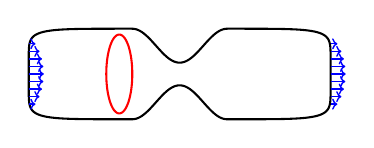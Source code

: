 \begin{tikzpicture}[scale=0.5]

\begin{axis}[
  xmin = -11,
  xmax = 11,
  ymin = -3.2,
  ymax = 3.2,
  scale only axis,
  axis equal image,
  hide axis,
  ]

\addplot [mark=none,black,line width=1.5] table{
1.0e+01 0.0e+00
1.0e+01 3.682e-02
1.0e+01 7.365e-02
1.0e+01 1.105e-01
1.0e+01 1.474e-01
1.0e+01 1.843e-01
1.0e+01 2.213e-01
1.0e+01 2.583e-01
1.0e+01 2.955e-01
1.0e+01 3.327e-01
1.0e+01 3.7e-01
1.0e+01 4.074e-01
1.0e+01 4.45e-01
1.0e+01 4.827e-01
1.0e+01 5.205e-01
1.0e+01 5.586e-01
1.0e+01 5.967e-01
1.0e+01 6.351e-01
1.0e+01 6.737e-01
1.0e+01 7.125e-01
1.0e+01 7.515e-01
1.0e+01 7.907e-01
1.0e+01 8.302e-01
10.0e+00 8.7e-01
10.0e+00 9.1e-01
10.0e+00 9.504e-01
10.0e+00 9.911e-01
10.0e+00 1.032e+00
10.0e+00 1.073e+00
9.999e+00 1.115e+00
9.999e+00 1.157e+00
9.999e+00 1.2e+00
9.999e+00 1.242e+00
9.999e+00 1.286e+00
9.998e+00 1.33e+00
9.998e+00 1.374e+00
9.997e+00 1.419e+00
9.996e+00 1.464e+00
9.995e+00 1.509e+00
9.993e+00 1.556e+00
9.992e+00 1.602e+00
9.989e+00 1.649e+00
9.987e+00 1.697e+00
9.983e+00 1.746e+00
9.979e+00 1.794e+00
9.974e+00 1.844e+00
9.968e+00 1.894e+00
9.961e+00 1.944e+00
9.951e+00 1.995e+00
9.94e+00 2.046e+00
9.927e+00 2.097e+00
9.911e+00 2.149e+00
9.891e+00 2.201e+00
9.868e+00 2.252e+00
9.84e+00 2.304e+00
9.807e+00 2.355e+00
9.769e+00 2.405e+00
9.724e+00 2.454e+00
9.671e+00 2.503e+00
9.611e+00 2.55e+00
9.542e+00 2.594e+00
9.463e+00 2.637e+00
9.376e+00 2.678e+00
9.278e+00 2.716e+00
9.17e+00 2.751e+00
9.053e+00 2.783e+00
8.926e+00 2.813e+00
8.791e+00 2.839e+00
8.648e+00 2.862e+00
8.498e+00 2.883e+00
8.342e+00 2.901e+00
8.182e+00 2.917e+00
8.017e+00 2.931e+00
7.849e+00 2.942e+00
7.679e+00 2.952e+00
7.508e+00 2.96e+00
7.336e+00 2.967e+00
7.163e+00 2.973e+00
6.991e+00 2.978e+00
6.82e+00 2.982e+00
6.649e+00 2.985e+00
6.48e+00 2.988e+00
6.312e+00 2.99e+00
6.146e+00 2.992e+00
5.981e+00 2.994e+00
5.819e+00 2.995e+00
5.657e+00 2.996e+00
5.498e+00 2.997e+00
5.341e+00 2.998e+00
5.185e+00 2.998e+00
5.031e+00 2.998e+00
4.879e+00 2.999e+00
4.728e+00 2.999e+00
4.579e+00 2.999e+00
4.432e+00 2.999e+00
4.286e+00 3.0e+00
4.142e+00 3.0e+00
3.999e+00 3.0e+00
3.857e+00 3.0e+00
3.717e+00 3.0e+00
3.578e+00 3.0e+00
3.44e+00 3.0e+00
3.304e+00 3.0e+00
3.168e+00 3.0e+00
3.033e+00 2.993e+00
2.9e+00 2.967e+00
2.767e+00 2.922e+00
2.636e+00 2.859e+00
2.505e+00 2.78e+00
2.375e+00 2.685e+00
2.246e+00 2.578e+00
2.117e+00 2.459e+00
1.989e+00 2.332e+00
1.862e+00 2.198e+00
1.735e+00 2.059e+00
1.609e+00 1.918e+00
1.483e+00 1.777e+00
1.358e+00 1.638e+00
1.233e+00 1.503e+00
1.109e+00 1.374e+00
9.849e-01 1.253e+00
8.611e-01 1.142e+00
7.376e-01 1.042e+00
6.144e-01 9.557e-01
4.913e-01 8.831e-01
3.683e-01 8.255e-01
2.455e-01 7.837e-01
1.227e-01 7.585e-01
6.123e-16 7.5e-01
-1.227e-01 7.585e-01
-2.455e-01 7.837e-01
-3.683e-01 8.255e-01
-4.913e-01 8.831e-01
-6.144e-01 9.557e-01
-7.376e-01 1.042e+00
-8.611e-01 1.142e+00
-9.849e-01 1.253e+00
-1.109e+00 1.374e+00
-1.233e+00 1.503e+00
-1.358e+00 1.638e+00
-1.483e+00 1.777e+00
-1.609e+00 1.918e+00
-1.735e+00 2.059e+00
-1.862e+00 2.198e+00
-1.989e+00 2.332e+00
-2.117e+00 2.459e+00
-2.246e+00 2.578e+00
-2.375e+00 2.685e+00
-2.505e+00 2.78e+00
-2.636e+00 2.859e+00
-2.767e+00 2.922e+00
-2.9e+00 2.967e+00
-3.033e+00 2.993e+00
-3.168e+00 3.0e+00
-3.304e+00 3.0e+00
-3.44e+00 3.0e+00
-3.578e+00 3.0e+00
-3.717e+00 3.0e+00
-3.857e+00 3.0e+00
-3.999e+00 3.0e+00
-4.142e+00 3.0e+00
-4.286e+00 3.0e+00
-4.432e+00 2.999e+00
-4.579e+00 2.999e+00
-4.728e+00 2.999e+00
-4.879e+00 2.999e+00
-5.031e+00 2.998e+00
-5.185e+00 2.998e+00
-5.341e+00 2.998e+00
-5.498e+00 2.997e+00
-5.657e+00 2.996e+00
-5.819e+00 2.995e+00
-5.981e+00 2.994e+00
-6.146e+00 2.992e+00
-6.312e+00 2.99e+00
-6.48e+00 2.988e+00
-6.649e+00 2.985e+00
-6.82e+00 2.982e+00
-6.991e+00 2.978e+00
-7.163e+00 2.973e+00
-7.336e+00 2.967e+00
-7.508e+00 2.96e+00
-7.679e+00 2.952e+00
-7.849e+00 2.942e+00
-8.017e+00 2.931e+00
-8.182e+00 2.917e+00
-8.342e+00 2.901e+00
-8.498e+00 2.883e+00
-8.648e+00 2.862e+00
-8.791e+00 2.839e+00
-8.926e+00 2.813e+00
-9.053e+00 2.783e+00
-9.17e+00 2.751e+00
-9.278e+00 2.716e+00
-9.376e+00 2.678e+00
-9.463e+00 2.637e+00
-9.542e+00 2.594e+00
-9.611e+00 2.55e+00
-9.671e+00 2.503e+00
-9.724e+00 2.454e+00
-9.769e+00 2.405e+00
-9.807e+00 2.355e+00
-9.84e+00 2.304e+00
-9.868e+00 2.252e+00
-9.891e+00 2.201e+00
-9.911e+00 2.149e+00
-9.927e+00 2.097e+00
-9.94e+00 2.046e+00
-9.951e+00 1.995e+00
-9.961e+00 1.944e+00
-9.968e+00 1.894e+00
-9.974e+00 1.844e+00
-9.979e+00 1.794e+00
-9.983e+00 1.746e+00
-9.987e+00 1.697e+00
-9.989e+00 1.649e+00
-9.992e+00 1.602e+00
-9.993e+00 1.556e+00
-9.995e+00 1.509e+00
-9.996e+00 1.464e+00
-9.997e+00 1.419e+00
-9.998e+00 1.374e+00
-9.998e+00 1.33e+00
-9.999e+00 1.286e+00
-9.999e+00 1.242e+00
-9.999e+00 1.2e+00
-9.999e+00 1.157e+00
-9.999e+00 1.115e+00
-10.0e+00 1.073e+00
-10.0e+00 1.032e+00
-10.0e+00 9.911e-01
-10.0e+00 9.504e-01
-10.0e+00 9.1e-01
-10.0e+00 8.7e-01
-1.0e+01 8.302e-01
-1.0e+01 7.907e-01
-1.0e+01 7.515e-01
-1.0e+01 7.125e-01
-1.0e+01 6.737e-01
-1.0e+01 6.351e-01
-1.0e+01 5.967e-01
-1.0e+01 5.586e-01
-1.0e+01 5.205e-01
-1.0e+01 4.827e-01
-1.0e+01 4.45e-01
-1.0e+01 4.074e-01
-1.0e+01 3.7e-01
-1.0e+01 3.327e-01
-1.0e+01 2.955e-01
-1.0e+01 2.583e-01
-1.0e+01 2.213e-01
-1.0e+01 1.843e-01
-1.0e+01 1.474e-01
-1.0e+01 1.105e-01
-1.0e+01 7.365e-02
-1.0e+01 3.682e-02
-1.0e+01 3.674e-16
-1.0e+01 -3.682e-02
-1.0e+01 -7.365e-02
-1.0e+01 -1.105e-01
-1.0e+01 -1.474e-01
-1.0e+01 -1.843e-01
-1.0e+01 -2.213e-01
-1.0e+01 -2.583e-01
-1.0e+01 -2.955e-01
-1.0e+01 -3.327e-01
-1.0e+01 -3.7e-01
-1.0e+01 -4.074e-01
-1.0e+01 -4.45e-01
-1.0e+01 -4.827e-01
-1.0e+01 -5.205e-01
-1.0e+01 -5.586e-01
-1.0e+01 -5.967e-01
-1.0e+01 -6.351e-01
-1.0e+01 -6.737e-01
-1.0e+01 -7.125e-01
-1.0e+01 -7.515e-01
-1.0e+01 -7.907e-01
-1.0e+01 -8.302e-01
-10.0e+00 -8.7e-01
-10.0e+00 -9.1e-01
-10.0e+00 -9.504e-01
-10.0e+00 -9.911e-01
-10.0e+00 -1.032e+00
-10.0e+00 -1.073e+00
-9.999e+00 -1.115e+00
-9.999e+00 -1.157e+00
-9.999e+00 -1.2e+00
-9.999e+00 -1.242e+00
-9.999e+00 -1.286e+00
-9.998e+00 -1.33e+00
-9.998e+00 -1.374e+00
-9.997e+00 -1.419e+00
-9.996e+00 -1.464e+00
-9.995e+00 -1.509e+00
-9.993e+00 -1.556e+00
-9.992e+00 -1.602e+00
-9.989e+00 -1.649e+00
-9.987e+00 -1.697e+00
-9.983e+00 -1.746e+00
-9.979e+00 -1.794e+00
-9.974e+00 -1.844e+00
-9.968e+00 -1.894e+00
-9.961e+00 -1.944e+00
-9.951e+00 -1.995e+00
-9.94e+00 -2.046e+00
-9.927e+00 -2.097e+00
-9.911e+00 -2.149e+00
-9.891e+00 -2.201e+00
-9.868e+00 -2.252e+00
-9.84e+00 -2.304e+00
-9.807e+00 -2.355e+00
-9.769e+00 -2.405e+00
-9.724e+00 -2.454e+00
-9.671e+00 -2.503e+00
-9.611e+00 -2.55e+00
-9.542e+00 -2.594e+00
-9.463e+00 -2.637e+00
-9.376e+00 -2.678e+00
-9.278e+00 -2.716e+00
-9.17e+00 -2.751e+00
-9.053e+00 -2.783e+00
-8.926e+00 -2.813e+00
-8.791e+00 -2.839e+00
-8.648e+00 -2.862e+00
-8.498e+00 -2.883e+00
-8.342e+00 -2.901e+00
-8.182e+00 -2.917e+00
-8.017e+00 -2.931e+00
-7.849e+00 -2.942e+00
-7.679e+00 -2.952e+00
-7.508e+00 -2.96e+00
-7.336e+00 -2.967e+00
-7.163e+00 -2.973e+00
-6.991e+00 -2.978e+00
-6.82e+00 -2.982e+00
-6.649e+00 -2.985e+00
-6.48e+00 -2.988e+00
-6.312e+00 -2.99e+00
-6.146e+00 -2.992e+00
-5.981e+00 -2.994e+00
-5.819e+00 -2.995e+00
-5.657e+00 -2.996e+00
-5.498e+00 -2.997e+00
-5.341e+00 -2.998e+00
-5.185e+00 -2.998e+00
-5.031e+00 -2.998e+00
-4.879e+00 -2.999e+00
-4.728e+00 -2.999e+00
-4.579e+00 -2.999e+00
-4.432e+00 -2.999e+00
-4.286e+00 -3.0e+00
-4.142e+00 -3.0e+00
-3.999e+00 -3.0e+00
-3.857e+00 -3.0e+00
-3.717e+00 -3.0e+00
-3.578e+00 -3.0e+00
-3.44e+00 -3.0e+00
-3.304e+00 -3.0e+00
-3.168e+00 -3.0e+00
-3.033e+00 -2.993e+00
-2.9e+00 -2.967e+00
-2.767e+00 -2.922e+00
-2.636e+00 -2.859e+00
-2.505e+00 -2.78e+00
-2.375e+00 -2.685e+00
-2.246e+00 -2.578e+00
-2.117e+00 -2.459e+00
-1.989e+00 -2.332e+00
-1.862e+00 -2.198e+00
-1.735e+00 -2.059e+00
-1.609e+00 -1.918e+00
-1.483e+00 -1.777e+00
-1.358e+00 -1.638e+00
-1.233e+00 -1.503e+00
-1.109e+00 -1.374e+00
-9.849e-01 -1.253e+00
-8.611e-01 -1.142e+00
-7.376e-01 -1.042e+00
-6.144e-01 -9.557e-01
-4.913e-01 -8.831e-01
-3.683e-01 -8.255e-01
-2.455e-01 -7.837e-01
-1.227e-01 -7.585e-01
-1.837e-15 -7.5e-01
1.227e-01 -7.585e-01
2.455e-01 -7.837e-01
3.683e-01 -8.255e-01
4.913e-01 -8.831e-01
6.144e-01 -9.557e-01
7.376e-01 -1.042e+00
8.611e-01 -1.142e+00
9.849e-01 -1.253e+00
1.109e+00 -1.374e+00
1.233e+00 -1.503e+00
1.358e+00 -1.638e+00
1.483e+00 -1.777e+00
1.609e+00 -1.918e+00
1.735e+00 -2.059e+00
1.862e+00 -2.198e+00
1.989e+00 -2.332e+00
2.117e+00 -2.459e+00
2.246e+00 -2.578e+00
2.375e+00 -2.685e+00
2.505e+00 -2.78e+00
2.636e+00 -2.859e+00
2.767e+00 -2.922e+00
2.9e+00 -2.967e+00
3.033e+00 -2.993e+00
3.168e+00 -3.0e+00
3.304e+00 -3.0e+00
3.44e+00 -3.0e+00
3.578e+00 -3.0e+00
3.717e+00 -3.0e+00
3.857e+00 -3.0e+00
3.999e+00 -3.0e+00
4.142e+00 -3.0e+00
4.286e+00 -3.0e+00
4.432e+00 -2.999e+00
4.579e+00 -2.999e+00
4.728e+00 -2.999e+00
4.879e+00 -2.999e+00
5.031e+00 -2.998e+00
5.185e+00 -2.998e+00
5.341e+00 -2.998e+00
5.498e+00 -2.997e+00
5.657e+00 -2.996e+00
5.819e+00 -2.995e+00
5.981e+00 -2.994e+00
6.146e+00 -2.992e+00
6.312e+00 -2.99e+00
6.48e+00 -2.988e+00
6.649e+00 -2.985e+00
6.82e+00 -2.982e+00
6.991e+00 -2.978e+00
7.163e+00 -2.973e+00
7.336e+00 -2.967e+00
7.508e+00 -2.96e+00
7.679e+00 -2.952e+00
7.849e+00 -2.942e+00
8.017e+00 -2.931e+00
8.182e+00 -2.917e+00
8.342e+00 -2.901e+00
8.498e+00 -2.883e+00
8.648e+00 -2.862e+00
8.791e+00 -2.839e+00
8.926e+00 -2.813e+00
9.053e+00 -2.783e+00
9.17e+00 -2.751e+00
9.278e+00 -2.716e+00
9.376e+00 -2.678e+00
9.463e+00 -2.637e+00
9.542e+00 -2.594e+00
9.611e+00 -2.55e+00
9.671e+00 -2.503e+00
9.724e+00 -2.454e+00
9.769e+00 -2.405e+00
9.807e+00 -2.355e+00
9.84e+00 -2.304e+00
9.868e+00 -2.252e+00
9.891e+00 -2.201e+00
9.911e+00 -2.149e+00
9.927e+00 -2.097e+00
9.94e+00 -2.046e+00
9.951e+00 -1.995e+00
9.961e+00 -1.944e+00
9.968e+00 -1.894e+00
9.974e+00 -1.844e+00
9.979e+00 -1.794e+00
9.983e+00 -1.746e+00
9.987e+00 -1.697e+00
9.989e+00 -1.649e+00
9.992e+00 -1.602e+00
9.993e+00 -1.556e+00
9.995e+00 -1.509e+00
9.996e+00 -1.464e+00
9.997e+00 -1.419e+00
9.998e+00 -1.374e+00
9.998e+00 -1.33e+00
9.999e+00 -1.286e+00
9.999e+00 -1.242e+00
9.999e+00 -1.2e+00
9.999e+00 -1.157e+00
9.999e+00 -1.115e+00
10.0e+00 -1.073e+00
10.0e+00 -1.032e+00
10.0e+00 -9.911e-01
10.0e+00 -9.504e-01
10.0e+00 -9.1e-01
10.0e+00 -8.7e-01
1.0e+01 -8.302e-01
1.0e+01 -7.907e-01
1.0e+01 -7.515e-01
1.0e+01 -7.125e-01
1.0e+01 -6.737e-01
1.0e+01 -6.351e-01
1.0e+01 -5.967e-01
1.0e+01 -5.586e-01
1.0e+01 -5.205e-01
1.0e+01 -4.827e-01
1.0e+01 -4.45e-01
1.0e+01 -4.074e-01
1.0e+01 -3.7e-01
1.0e+01 -3.327e-01
1.0e+01 -2.955e-01
1.0e+01 -2.583e-01
1.0e+01 -2.213e-01
1.0e+01 -1.843e-01
1.0e+01 -1.474e-01
1.0e+01 -1.105e-01
1.0e+01 -7.365e-02
1.0e+01 -3.682e-02
1.0e+01 0.0e+00
};


\addplot [mark=none,red,line width=1.5] table{
-4.021e+00 2.611e+00
-4.042e+00 2.609e+00
-4.063e+00 2.605e+00
-4.084e+00 2.599e+00
-4.106e+00 2.592e+00
-4.126e+00 2.584e+00
-4.147e+00 2.573e+00
-4.168e+00 2.562e+00
-4.189e+00 2.548e+00
-4.209e+00 2.534e+00
-4.23e+00 2.517e+00
-4.25e+00 2.499e+00
-4.27e+00 2.48e+00
-4.29e+00 2.459e+00
-4.31e+00 2.437e+00
-4.33e+00 2.413e+00
-4.349e+00 2.388e+00
-4.368e+00 2.361e+00
-4.387e+00 2.333e+00
-4.406e+00 2.304e+00
-4.425e+00 2.273e+00
-4.443e+00 2.24e+00
-4.461e+00 2.207e+00
-4.479e+00 2.172e+00
-4.496e+00 2.135e+00
-4.513e+00 2.098e+00
-4.53e+00 2.059e+00
-4.546e+00 2.019e+00
-4.563e+00 1.978e+00
-4.579e+00 1.935e+00
-4.594e+00 1.892e+00
-4.609e+00 1.847e+00
-4.624e+00 1.801e+00
-4.638e+00 1.754e+00
-4.652e+00 1.706e+00
-4.666e+00 1.657e+00
-4.679e+00 1.607e+00
-4.692e+00 1.556e+00
-4.704e+00 1.504e+00
-4.716e+00 1.451e+00
-4.728e+00 1.397e+00
-4.739e+00 1.343e+00
-4.75e+00 1.287e+00
-4.76e+00 1.231e+00
-4.769e+00 1.174e+00
-4.779e+00 1.117e+00
-4.787e+00 1.058e+00
-4.796e+00 9.995e-01
-4.804e+00 9.4e-01
-4.811e+00 8.799e-01
-4.818e+00 8.193e-01
-4.824e+00 7.582e-01
-4.83e+00 6.966e-01
-4.836e+00 6.346e-01
-4.84e+00 5.723e-01
-4.845e+00 5.096e-01
-4.849e+00 4.465e-01
-4.852e+00 3.832e-01
-4.855e+00 3.197e-01
-4.857e+00 2.56e-01
-4.859e+00 1.921e-01
-4.86e+00 1.282e-01
-4.861e+00 6.41e-02
-4.862e+00 2.127e-16
-4.861e+00 -6.41e-02
-4.86e+00 -1.282e-01
-4.859e+00 -1.921e-01
-4.857e+00 -2.56e-01
-4.855e+00 -3.197e-01
-4.852e+00 -3.832e-01
-4.849e+00 -4.465e-01
-4.845e+00 -5.096e-01
-4.84e+00 -5.723e-01
-4.836e+00 -6.346e-01
-4.83e+00 -6.966e-01
-4.824e+00 -7.582e-01
-4.818e+00 -8.193e-01
-4.811e+00 -8.799e-01
-4.804e+00 -9.4e-01
-4.796e+00 -9.995e-01
-4.787e+00 -1.058e+00
-4.779e+00 -1.117e+00
-4.769e+00 -1.174e+00
-4.76e+00 -1.231e+00
-4.75e+00 -1.287e+00
-4.739e+00 -1.343e+00
-4.728e+00 -1.397e+00
-4.716e+00 -1.451e+00
-4.704e+00 -1.504e+00
-4.692e+00 -1.556e+00
-4.679e+00 -1.607e+00
-4.666e+00 -1.657e+00
-4.652e+00 -1.706e+00
-4.638e+00 -1.754e+00
-4.624e+00 -1.801e+00
-4.609e+00 -1.847e+00
-4.594e+00 -1.892e+00
-4.579e+00 -1.935e+00
-4.563e+00 -1.978e+00
-4.546e+00 -2.019e+00
-4.53e+00 -2.059e+00
-4.513e+00 -2.098e+00
-4.496e+00 -2.135e+00
-4.479e+00 -2.172e+00
-4.461e+00 -2.207e+00
-4.443e+00 -2.24e+00
-4.425e+00 -2.273e+00
-4.406e+00 -2.304e+00
-4.387e+00 -2.333e+00
-4.368e+00 -2.361e+00
-4.349e+00 -2.388e+00
-4.33e+00 -2.413e+00
-4.31e+00 -2.437e+00
-4.29e+00 -2.459e+00
-4.27e+00 -2.48e+00
-4.25e+00 -2.499e+00
-4.23e+00 -2.517e+00
-4.209e+00 -2.534e+00
-4.189e+00 -2.548e+00
-4.168e+00 -2.562e+00
-4.147e+00 -2.573e+00
-4.126e+00 -2.584e+00
-4.106e+00 -2.592e+00
-4.084e+00 -2.599e+00
-4.063e+00 -2.605e+00
-4.042e+00 -2.609e+00
-4.021e+00 -2.611e+00
-4.0e+00 -2.612e+00
-3.979e+00 -2.611e+00
-3.958e+00 -2.609e+00
-3.937e+00 -2.605e+00
-3.916e+00 -2.599e+00
-3.894e+00 -2.592e+00
-3.874e+00 -2.584e+00
-3.853e+00 -2.573e+00
-3.832e+00 -2.562e+00
-3.811e+00 -2.548e+00
-3.791e+00 -2.534e+00
-3.77e+00 -2.517e+00
-3.75e+00 -2.499e+00
-3.73e+00 -2.48e+00
-3.71e+00 -2.459e+00
-3.69e+00 -2.437e+00
-3.67e+00 -2.413e+00
-3.651e+00 -2.388e+00
-3.632e+00 -2.361e+00
-3.613e+00 -2.333e+00
-3.594e+00 -2.304e+00
-3.575e+00 -2.273e+00
-3.557e+00 -2.24e+00
-3.539e+00 -2.207e+00
-3.521e+00 -2.172e+00
-3.504e+00 -2.135e+00
-3.487e+00 -2.098e+00
-3.47e+00 -2.059e+00
-3.454e+00 -2.019e+00
-3.437e+00 -1.978e+00
-3.421e+00 -1.935e+00
-3.406e+00 -1.892e+00
-3.391e+00 -1.847e+00
-3.376e+00 -1.801e+00
-3.362e+00 -1.754e+00
-3.348e+00 -1.706e+00
-3.334e+00 -1.657e+00
-3.321e+00 -1.607e+00
-3.308e+00 -1.556e+00
-3.296e+00 -1.504e+00
-3.284e+00 -1.451e+00
-3.272e+00 -1.397e+00
-3.261e+00 -1.343e+00
-3.251e+00 -1.287e+00
-3.24e+00 -1.231e+00
-3.231e+00 -1.174e+00
-3.221e+00 -1.117e+00
-3.212e+00 -1.058e+00
-3.204e+00 -9.995e-01
-3.196e+00 -9.4e-01
-3.189e+00 -8.799e-01
-3.182e+00 -8.193e-01
-3.176e+00 -7.582e-01
-3.17e+00 -6.966e-01
-3.164e+00 -6.346e-01
-3.159e+00 -5.723e-01
-3.155e+00 -5.096e-01
-3.151e+00 -4.465e-01
-3.148e+00 -3.832e-01
-3.145e+00 -3.197e-01
-3.143e+00 -2.56e-01
-3.141e+00 -1.921e-01
-3.14e+00 -1.282e-01
-3.139e+00 -6.41e-02
-3.139e+00 -5.325e-16
-3.139e+00 6.41e-02
-3.14e+00 1.282e-01
-3.141e+00 1.921e-01
-3.143e+00 2.56e-01
-3.145e+00 3.197e-01
-3.148e+00 3.832e-01
-3.151e+00 4.465e-01
-3.155e+00 5.096e-01
-3.159e+00 5.723e-01
-3.164e+00 6.346e-01
-3.17e+00 6.966e-01
-3.176e+00 7.582e-01
-3.182e+00 8.193e-01
-3.189e+00 8.799e-01
-3.196e+00 9.4e-01
-3.204e+00 9.995e-01
-3.212e+00 1.058e+00
-3.221e+00 1.117e+00
-3.231e+00 1.174e+00
-3.24e+00 1.231e+00
-3.251e+00 1.287e+00
-3.261e+00 1.343e+00
-3.272e+00 1.397e+00
-3.284e+00 1.451e+00
-3.296e+00 1.504e+00
-3.308e+00 1.556e+00
-3.321e+00 1.607e+00
-3.334e+00 1.657e+00
-3.348e+00 1.706e+00
-3.362e+00 1.754e+00
-3.376e+00 1.801e+00
-3.391e+00 1.847e+00
-3.406e+00 1.892e+00
-3.421e+00 1.935e+00
-3.437e+00 1.978e+00
-3.454e+00 2.019e+00
-3.47e+00 2.059e+00
-3.487e+00 2.098e+00
-3.504e+00 2.135e+00
-3.521e+00 2.172e+00
-3.539e+00 2.207e+00
-3.557e+00 2.24e+00
-3.575e+00 2.273e+00
-3.594e+00 2.304e+00
-3.613e+00 2.333e+00
-3.632e+00 2.361e+00
-3.651e+00 2.388e+00
-3.67e+00 2.413e+00
-3.69e+00 2.437e+00
-3.71e+00 2.459e+00
-3.73e+00 2.48e+00
-3.75e+00 2.499e+00
-3.77e+00 2.517e+00
-3.791e+00 2.534e+00
-3.811e+00 2.548e+00
-3.832e+00 2.562e+00
-3.853e+00 2.573e+00
-3.874e+00 2.584e+00
-3.894e+00 2.592e+00
-3.916e+00 2.599e+00
-3.937e+00 2.605e+00
-3.958e+00 2.609e+00
-3.979e+00 2.611e+00
-4.0e+00 2.612e+00
-4.021e+00 2.611e+00
};


\foreach \y in {-2.0,-1.5,...,2.0}
\addplot[color=blue,line width = 1.0pt,solid,->]
plot coordinates{
  (-10,\y)
  (-10+exp(9/(\y*\y-9))/exp(-1),\y)
};

\foreach \y in {-2.0,-1.5,...,2.0}
\addplot[color=blue,line width = 1.0pt,solid,->]
plot coordinates{
  (10,\y)
  (10+exp(9/(\y*\y-9))/exp(-1),\y)
};


\end{axis}

\end{tikzpicture}



